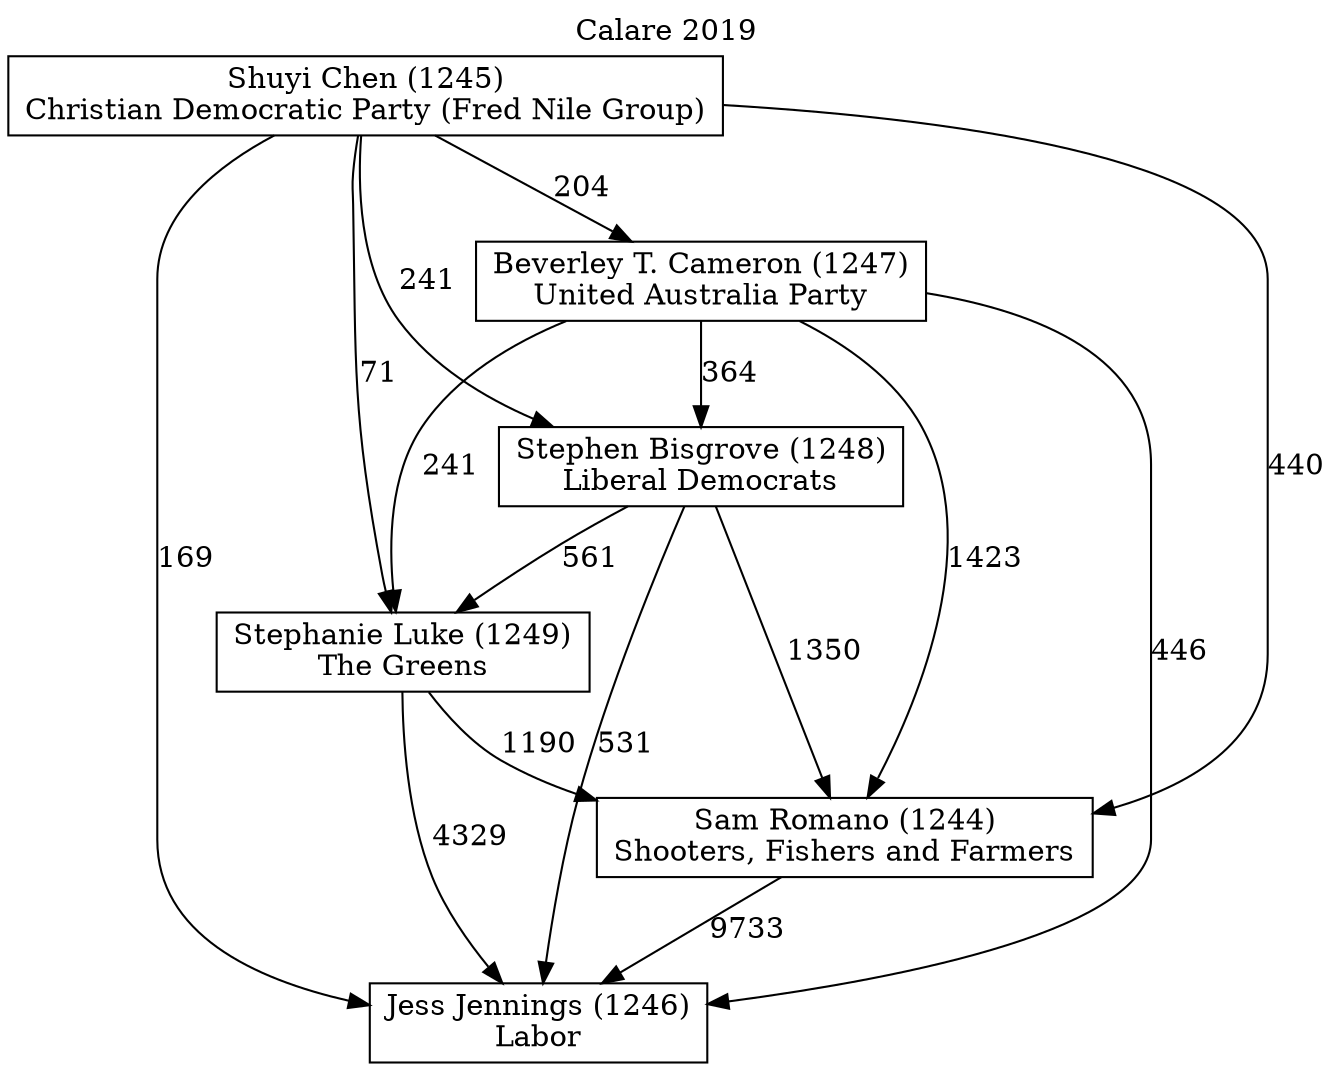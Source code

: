 // House preference flow
digraph "Jess Jennings (1246)_Calare_2019" {
	graph [label="Calare 2019" labelloc=t mclimit=10]
	node [shape=box]
	"Jess Jennings (1246)" [label="Jess Jennings (1246)
Labor"]
	"Sam Romano (1244)" [label="Sam Romano (1244)
Shooters, Fishers and Farmers"]
	"Stephanie Luke (1249)" [label="Stephanie Luke (1249)
The Greens"]
	"Stephen Bisgrove (1248)" [label="Stephen Bisgrove (1248)
Liberal Democrats"]
	"Beverley T. Cameron (1247)" [label="Beverley T. Cameron (1247)
United Australia Party"]
	"Shuyi Chen (1245)" [label="Shuyi Chen (1245)
Christian Democratic Party (Fred Nile Group)"]
	"Sam Romano (1244)" -> "Jess Jennings (1246)" [label=9733]
	"Stephanie Luke (1249)" -> "Sam Romano (1244)" [label=1190]
	"Stephen Bisgrove (1248)" -> "Stephanie Luke (1249)" [label=561]
	"Beverley T. Cameron (1247)" -> "Stephen Bisgrove (1248)" [label=364]
	"Shuyi Chen (1245)" -> "Beverley T. Cameron (1247)" [label=204]
	"Stephanie Luke (1249)" -> "Jess Jennings (1246)" [label=4329]
	"Stephen Bisgrove (1248)" -> "Jess Jennings (1246)" [label=531]
	"Beverley T. Cameron (1247)" -> "Jess Jennings (1246)" [label=446]
	"Shuyi Chen (1245)" -> "Jess Jennings (1246)" [label=169]
	"Shuyi Chen (1245)" -> "Stephen Bisgrove (1248)" [label=241]
	"Beverley T. Cameron (1247)" -> "Stephanie Luke (1249)" [label=241]
	"Shuyi Chen (1245)" -> "Stephanie Luke (1249)" [label=71]
	"Stephen Bisgrove (1248)" -> "Sam Romano (1244)" [label=1350]
	"Beverley T. Cameron (1247)" -> "Sam Romano (1244)" [label=1423]
	"Shuyi Chen (1245)" -> "Sam Romano (1244)" [label=440]
}
